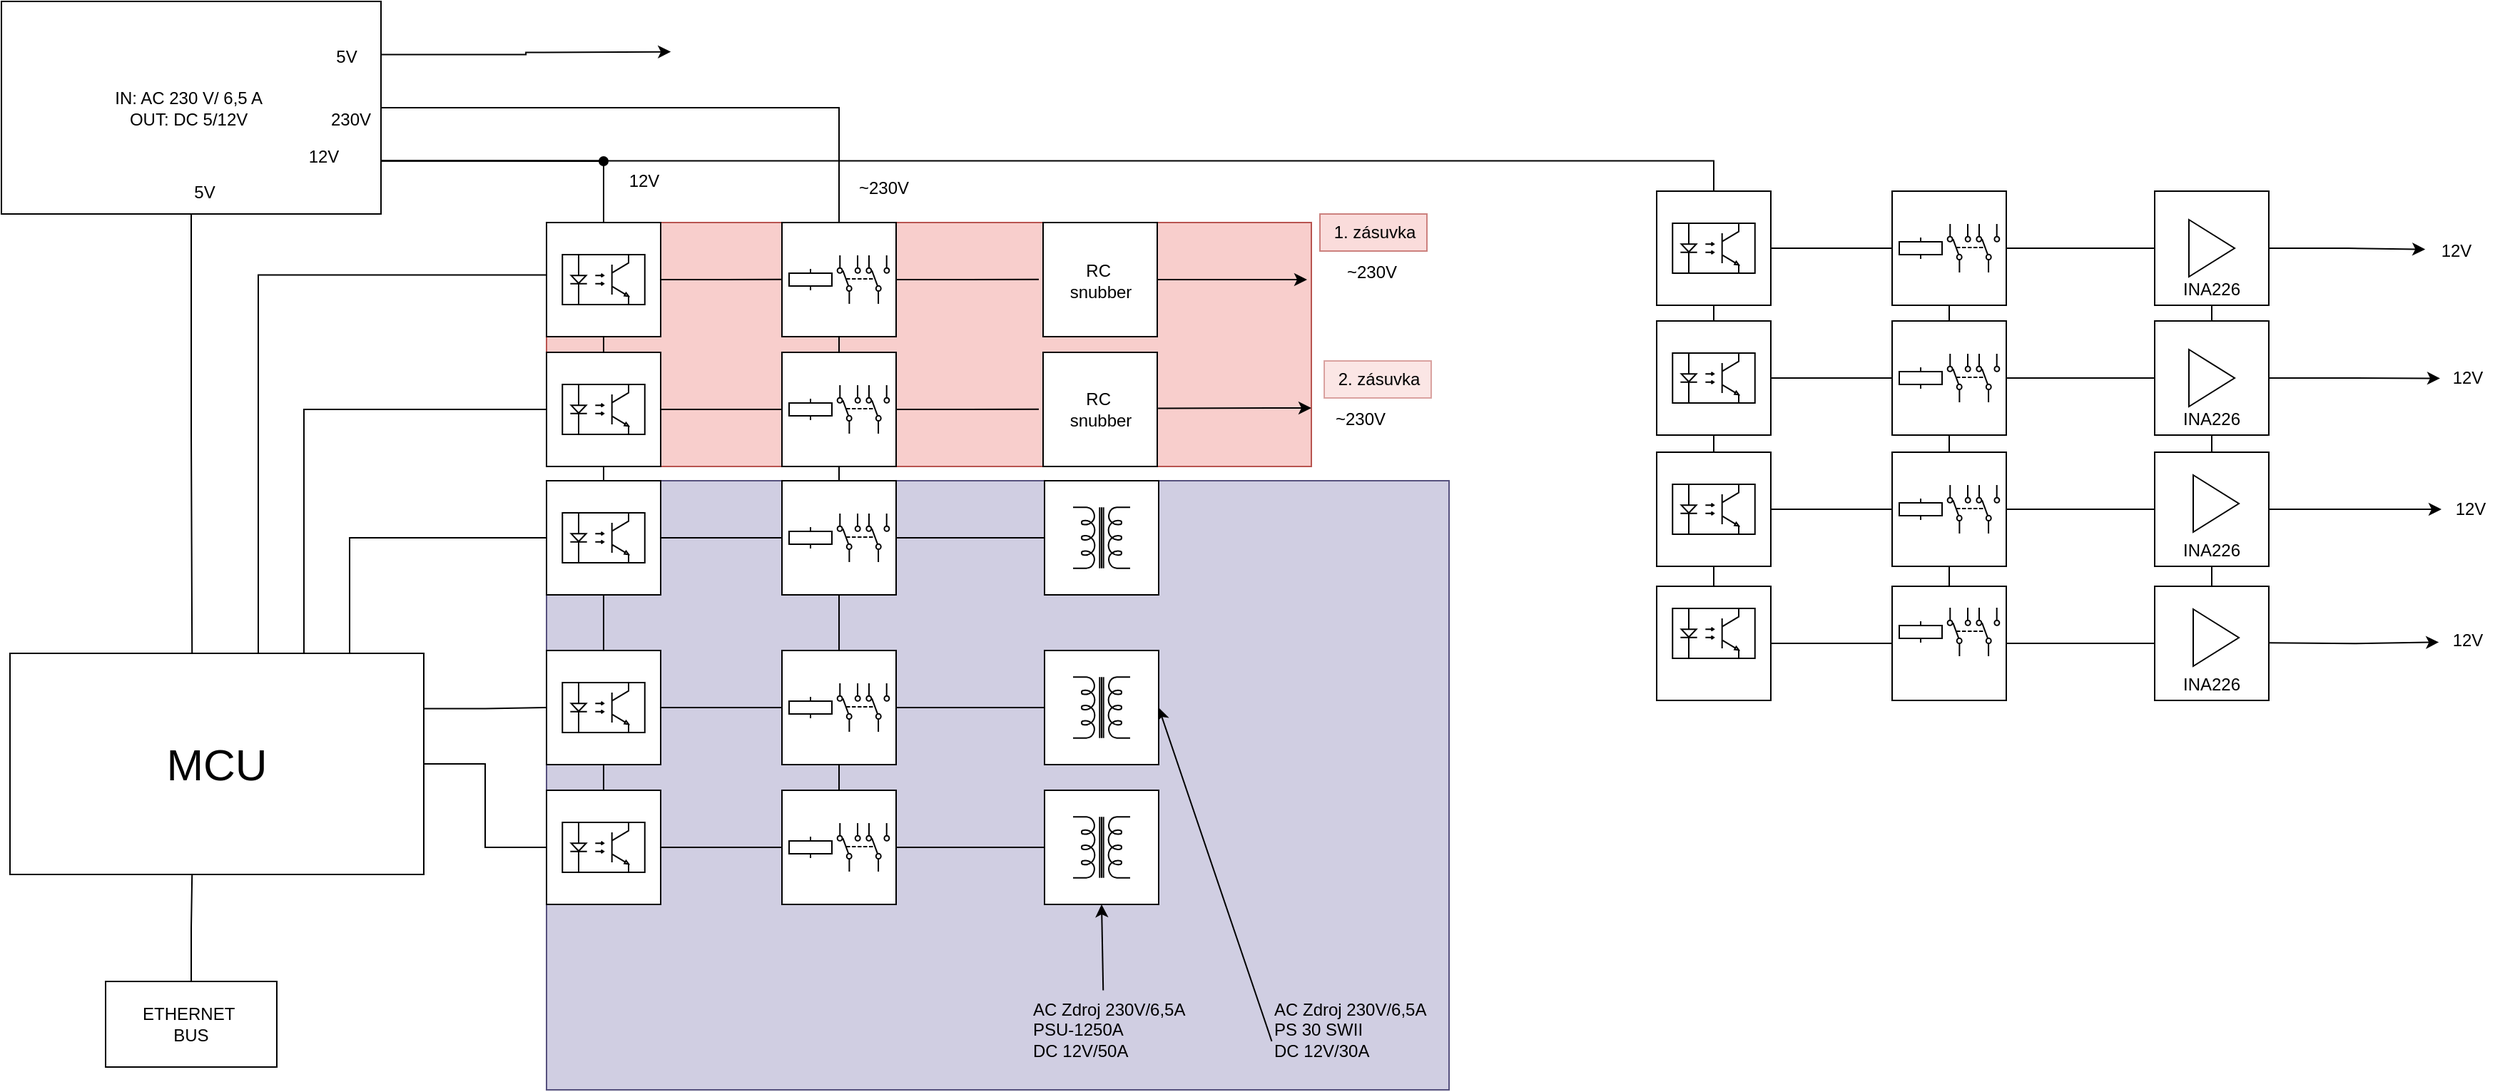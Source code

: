 <mxfile version="24.7.17">
  <diagram name="Page-1" id="7e0a89b8-554c-2b80-1dc8-d5c74ca68de4">
    <mxGraphModel dx="1173" dy="624" grid="0" gridSize="5" guides="1" tooltips="1" connect="1" arrows="0" fold="1" page="1" pageScale="1" pageWidth="1169" pageHeight="827" background="none" math="0" shadow="0">
      <root>
        <mxCell id="0" />
        <mxCell id="1" parent="0" />
        <mxCell id="zCNBRzlEJY0I-tMyIhnu-88" value="~230V" style="text;html=1;align=center;verticalAlign=middle;resizable=0;points=[];autosize=1;strokeColor=none;fillColor=none;" parent="1" vertex="1">
          <mxGeometry x="641" y="139" width="55" height="30" as="geometry" />
        </mxCell>
        <mxCell id="zCNBRzlEJY0I-tMyIhnu-90" value="~230V" style="text;html=1;align=center;verticalAlign=middle;resizable=0;points=[];autosize=1;strokeColor=none;fillColor=none;" parent="1" vertex="1">
          <mxGeometry x="983" y="198" width="55" height="30" as="geometry" />
        </mxCell>
        <mxCell id="zCNBRzlEJY0I-tMyIhnu-91" value="~230V" style="text;html=1;align=center;verticalAlign=middle;resizable=0;points=[];autosize=1;strokeColor=none;fillColor=none;" parent="1" vertex="1">
          <mxGeometry x="975.5" y="301" width="55" height="30" as="geometry" />
        </mxCell>
        <mxCell id="b3g8-nZqgv8whA5xBUex-9" value="ETHERNET&amp;nbsp;&lt;br&gt;BUS" style="rounded=0;whiteSpace=wrap;html=1;" parent="1" vertex="1">
          <mxGeometry x="124" y="710" width="120" height="60" as="geometry" />
        </mxCell>
        <mxCell id="EAk1uLRLOfNb_ForU7wT-3" value="1. zásuvka" style="text;html=1;align=center;verticalAlign=middle;resizable=0;points=[];autosize=1;strokeColor=#b85450;fillColor=#f8cecc;opacity=70;" parent="1" vertex="1">
          <mxGeometry x="975" y="172" width="75" height="26" as="geometry" />
        </mxCell>
        <mxCell id="EAk1uLRLOfNb_ForU7wT-15" value="2. zásuvka" style="text;html=1;align=center;verticalAlign=middle;resizable=0;points=[];autosize=1;strokeColor=#b85450;fillColor=#f8cecc;opacity=50;" parent="1" vertex="1">
          <mxGeometry x="978" y="275" width="75" height="26" as="geometry" />
        </mxCell>
        <mxCell id="PkqFtLTbCZEIP-2vwFzs-173" value="" style="group" parent="1" vertex="1" connectable="0">
          <mxGeometry x="1376" y="433" width="80" height="80" as="geometry" />
        </mxCell>
        <mxCell id="PkqFtLTbCZEIP-2vwFzs-174" value="" style="whiteSpace=wrap;html=1;aspect=fixed;" parent="PkqFtLTbCZEIP-2vwFzs-173" vertex="1">
          <mxGeometry width="80" height="80" as="geometry" />
        </mxCell>
        <mxCell id="PkqFtLTbCZEIP-2vwFzs-175" value="" style="pointerEvents=1;verticalLabelPosition=bottom;shadow=0;dashed=0;align=center;html=1;verticalAlign=top;shape=mxgraph.electrical.electro-mechanical.dpdt3;elSwitchState=1;rotation=-90;" parent="PkqFtLTbCZEIP-2vwFzs-173" vertex="1">
          <mxGeometry x="40" y="13.83" width="34" height="36.34" as="geometry" />
        </mxCell>
        <mxCell id="PkqFtLTbCZEIP-2vwFzs-176" value="" style="pointerEvents=1;verticalLabelPosition=bottom;shadow=0;dashed=0;align=center;html=1;verticalAlign=top;shape=mxgraph.electrical.electro-mechanical.relay_coil;" parent="PkqFtLTbCZEIP-2vwFzs-173" vertex="1">
          <mxGeometry x="5" y="24.5" width="30" height="15" as="geometry" />
        </mxCell>
        <mxCell id="PkqFtLTbCZEIP-2vwFzs-356" style="edgeStyle=orthogonalEdgeStyle;rounded=0;orthogonalLoop=1;jettySize=auto;html=1;exitX=0.67;exitY=0;exitDx=0;exitDy=0;exitPerimeter=0;entryX=0;entryY=0.5;entryDx=0;entryDy=0;endArrow=none;endFill=0;" parent="1" source="PkqFtLTbCZEIP-2vwFzs-351" target="zCNBRzlEJY0I-tMyIhnu-33" edge="1">
          <mxGeometry relative="1" as="geometry">
            <Array as="points">
              <mxPoint x="263" y="480" />
              <mxPoint x="263" y="309" />
            </Array>
          </mxGeometry>
        </mxCell>
        <mxCell id="PkqFtLTbCZEIP-2vwFzs-359" style="edgeStyle=orthogonalEdgeStyle;rounded=0;orthogonalLoop=1;jettySize=auto;html=1;exitX=0.56;exitY=0;exitDx=0;exitDy=0;exitPerimeter=0;endArrow=none;endFill=0;entryX=-0.003;entryY=0.46;entryDx=0;entryDy=0;entryPerimeter=0;" parent="1" source="PkqFtLTbCZEIP-2vwFzs-351" target="zCNBRzlEJY0I-tMyIhnu-29" edge="1">
          <mxGeometry relative="1" as="geometry">
            <mxPoint x="472" y="225" as="targetPoint" />
            <Array as="points">
              <mxPoint x="231" y="215" />
            </Array>
          </mxGeometry>
        </mxCell>
        <mxCell id="PkqFtLTbCZEIP-2vwFzs-360" style="edgeStyle=orthogonalEdgeStyle;rounded=0;orthogonalLoop=1;jettySize=auto;html=1;exitX=0.78;exitY=0;exitDx=0;exitDy=0;exitPerimeter=0;entryX=0;entryY=0.5;entryDx=0;entryDy=0;endArrow=none;endFill=0;" parent="1" source="PkqFtLTbCZEIP-2vwFzs-351" target="PkqFtLTbCZEIP-2vwFzs-454" edge="1">
          <mxGeometry relative="1" as="geometry">
            <Array as="points">
              <mxPoint x="295" y="480" />
              <mxPoint x="295" y="399" />
            </Array>
          </mxGeometry>
        </mxCell>
        <mxCell id="mD_urczAhtKW738J0m4f-32" style="edgeStyle=orthogonalEdgeStyle;rounded=0;orthogonalLoop=1;jettySize=auto;html=1;exitX=1;exitY=0.25;exitDx=0;exitDy=0;exitPerimeter=0;entryX=0;entryY=0.5;entryDx=0;entryDy=0;endArrow=none;endFill=0;" edge="1" parent="1" source="PkqFtLTbCZEIP-2vwFzs-351" target="mD_urczAhtKW738J0m4f-22">
          <mxGeometry relative="1" as="geometry" />
        </mxCell>
        <mxCell id="mD_urczAhtKW738J0m4f-51" style="edgeStyle=orthogonalEdgeStyle;rounded=0;orthogonalLoop=1;jettySize=auto;html=1;exitX=1;exitY=0.5;exitDx=0;exitDy=0;exitPerimeter=0;entryX=0;entryY=0.5;entryDx=0;entryDy=0;endArrow=none;endFill=0;" edge="1" parent="1" source="PkqFtLTbCZEIP-2vwFzs-351" target="mD_urczAhtKW738J0m4f-39">
          <mxGeometry relative="1" as="geometry" />
        </mxCell>
        <mxCell id="PkqFtLTbCZEIP-2vwFzs-351" value="&lt;font style=&quot;font-size: 31px;&quot;&gt;MCU&lt;/font&gt;" style="rounded=0;whiteSpace=wrap;html=1;points=[[0,0,0,0,0],[0,0.25,0,0,0],[0,0.5,0,0,0],[0,0.75,0,0,0],[0,1,0,0,0],[0.11,0,0,0,0],[0.11,1,0,0,0],[0.22,0,0,0,0],[0.22,1,0,0,0],[0.33,0,0,0,0],[0.33,1,0,0,0],[0.44,0,0,0,0],[0.44,1,0,0,0],[0.56,0,0,0,0],[0.56,1,0,0,0],[0.67,0,0,0,0],[0.67,1,0,0,0],[0.78,0,0,0,0],[0.78,1,0,0,0],[0.89,0,0,0,0],[0.89,1,0,0,0],[1,0,0,0,0],[1,0.25,0,0,0],[1,0.5,0,0,0],[1,0.75,0,0,0],[1,1,0,0,0]];" parent="1" vertex="1">
          <mxGeometry x="57" y="480" width="290" height="155" as="geometry" />
        </mxCell>
        <mxCell id="PkqFtLTbCZEIP-2vwFzs-352" style="edgeStyle=orthogonalEdgeStyle;rounded=0;orthogonalLoop=1;jettySize=auto;html=1;exitX=0.5;exitY=0;exitDx=0;exitDy=0;entryX=0.44;entryY=1;entryDx=0;entryDy=0;entryPerimeter=0;endArrow=none;endFill=0;" parent="1" source="b3g8-nZqgv8whA5xBUex-9" target="PkqFtLTbCZEIP-2vwFzs-351" edge="1">
          <mxGeometry relative="1" as="geometry" />
        </mxCell>
        <mxCell id="PkqFtLTbCZEIP-2vwFzs-162" value="&lt;br&gt;&lt;br&gt;&lt;br&gt;&lt;br&gt;INA226" style="whiteSpace=wrap;html=1;aspect=fixed;" parent="1" vertex="1">
          <mxGeometry x="1560" y="433" width="80" height="80" as="geometry" />
        </mxCell>
        <mxCell id="PkqFtLTbCZEIP-2vwFzs-462" value="" style="group" parent="1" vertex="1" connectable="0">
          <mxGeometry x="1211" y="156" width="100" height="80" as="geometry" />
        </mxCell>
        <mxCell id="PkqFtLTbCZEIP-2vwFzs-463" value="" style="whiteSpace=wrap;html=1;aspect=fixed;" parent="PkqFtLTbCZEIP-2vwFzs-462" vertex="1">
          <mxGeometry width="80" height="80" as="geometry" />
        </mxCell>
        <mxCell id="PkqFtLTbCZEIP-2vwFzs-464" value="" style="verticalLabelPosition=bottom;shadow=0;dashed=0;align=center;html=1;verticalAlign=top;shape=mxgraph.electrical.opto_electronics.opto-coupler;" parent="PkqFtLTbCZEIP-2vwFzs-462" vertex="1">
          <mxGeometry x="11.13" y="22.5" width="57.75" height="35" as="geometry" />
        </mxCell>
        <mxCell id="PkqFtLTbCZEIP-2vwFzs-466" value="" style="group" parent="1" vertex="1" connectable="0">
          <mxGeometry x="1376" y="247" width="80" height="80" as="geometry" />
        </mxCell>
        <mxCell id="PkqFtLTbCZEIP-2vwFzs-467" value="" style="whiteSpace=wrap;html=1;aspect=fixed;" parent="PkqFtLTbCZEIP-2vwFzs-466" vertex="1">
          <mxGeometry width="80" height="80" as="geometry" />
        </mxCell>
        <mxCell id="PkqFtLTbCZEIP-2vwFzs-468" value="" style="pointerEvents=1;verticalLabelPosition=bottom;shadow=0;dashed=0;align=center;html=1;verticalAlign=top;shape=mxgraph.electrical.electro-mechanical.dpdt3;elSwitchState=1;rotation=-90;" parent="PkqFtLTbCZEIP-2vwFzs-466" vertex="1">
          <mxGeometry x="40" y="21.83" width="34" height="36.34" as="geometry" />
        </mxCell>
        <mxCell id="PkqFtLTbCZEIP-2vwFzs-469" value="" style="pointerEvents=1;verticalLabelPosition=bottom;shadow=0;dashed=0;align=center;html=1;verticalAlign=top;shape=mxgraph.electrical.electro-mechanical.relay_coil;" parent="PkqFtLTbCZEIP-2vwFzs-466" vertex="1">
          <mxGeometry x="5" y="32.5" width="30" height="15" as="geometry" />
        </mxCell>
        <mxCell id="PkqFtLTbCZEIP-2vwFzs-470" value="" style="group" parent="1" vertex="1" connectable="0">
          <mxGeometry x="1211" y="247" width="100" height="80" as="geometry" />
        </mxCell>
        <mxCell id="PkqFtLTbCZEIP-2vwFzs-471" value="" style="whiteSpace=wrap;html=1;aspect=fixed;" parent="PkqFtLTbCZEIP-2vwFzs-470" vertex="1">
          <mxGeometry width="80" height="80" as="geometry" />
        </mxCell>
        <mxCell id="PkqFtLTbCZEIP-2vwFzs-472" value="" style="verticalLabelPosition=bottom;shadow=0;dashed=0;align=center;html=1;verticalAlign=top;shape=mxgraph.electrical.opto_electronics.opto-coupler;" parent="PkqFtLTbCZEIP-2vwFzs-470" vertex="1">
          <mxGeometry x="11.13" y="22.5" width="57.75" height="35" as="geometry" />
        </mxCell>
        <mxCell id="PkqFtLTbCZEIP-2vwFzs-473" style="edgeStyle=orthogonalEdgeStyle;rounded=0;orthogonalLoop=1;jettySize=auto;html=1;exitX=1;exitY=0.5;exitDx=0;exitDy=0;endArrow=none;endFill=0;entryX=0;entryY=0.5;entryDx=0;entryDy=0;" parent="1" source="PkqFtLTbCZEIP-2vwFzs-467" target="PkqFtLTbCZEIP-2vwFzs-499" edge="1">
          <mxGeometry relative="1" as="geometry">
            <mxPoint x="1522" y="330.857" as="targetPoint" />
          </mxGeometry>
        </mxCell>
        <mxCell id="PkqFtLTbCZEIP-2vwFzs-475" style="edgeStyle=orthogonalEdgeStyle;rounded=0;orthogonalLoop=1;jettySize=auto;html=1;exitX=0.5;exitY=1;exitDx=0;exitDy=0;entryX=0.5;entryY=0;entryDx=0;entryDy=0;endArrow=none;endFill=0;" parent="1" source="PkqFtLTbCZEIP-2vwFzs-510" target="PkqFtLTbCZEIP-2vwFzs-467" edge="1">
          <mxGeometry relative="1" as="geometry" />
        </mxCell>
        <mxCell id="PkqFtLTbCZEIP-2vwFzs-476" value="" style="group" parent="1" vertex="1" connectable="0">
          <mxGeometry x="1376" y="339" width="80" height="80" as="geometry" />
        </mxCell>
        <mxCell id="PkqFtLTbCZEIP-2vwFzs-478" value="" style="whiteSpace=wrap;html=1;aspect=fixed;" parent="PkqFtLTbCZEIP-2vwFzs-476" vertex="1">
          <mxGeometry width="80" height="80" as="geometry" />
        </mxCell>
        <mxCell id="PkqFtLTbCZEIP-2vwFzs-479" value="" style="pointerEvents=1;verticalLabelPosition=bottom;shadow=0;dashed=0;align=center;html=1;verticalAlign=top;shape=mxgraph.electrical.electro-mechanical.dpdt3;elSwitchState=1;rotation=-90;" parent="PkqFtLTbCZEIP-2vwFzs-476" vertex="1">
          <mxGeometry x="40" y="21.83" width="34" height="36.34" as="geometry" />
        </mxCell>
        <mxCell id="PkqFtLTbCZEIP-2vwFzs-480" value="" style="pointerEvents=1;verticalLabelPosition=bottom;shadow=0;dashed=0;align=center;html=1;verticalAlign=top;shape=mxgraph.electrical.electro-mechanical.relay_coil;" parent="PkqFtLTbCZEIP-2vwFzs-476" vertex="1">
          <mxGeometry x="5" y="32.5" width="30" height="15" as="geometry" />
        </mxCell>
        <mxCell id="PkqFtLTbCZEIP-2vwFzs-481" value="" style="group" parent="1" vertex="1" connectable="0">
          <mxGeometry x="1211" y="339" width="100" height="80" as="geometry" />
        </mxCell>
        <mxCell id="PkqFtLTbCZEIP-2vwFzs-482" value="" style="whiteSpace=wrap;html=1;aspect=fixed;" parent="PkqFtLTbCZEIP-2vwFzs-481" vertex="1">
          <mxGeometry width="80" height="80" as="geometry" />
        </mxCell>
        <mxCell id="PkqFtLTbCZEIP-2vwFzs-483" value="" style="verticalLabelPosition=bottom;shadow=0;dashed=0;align=center;html=1;verticalAlign=top;shape=mxgraph.electrical.opto_electronics.opto-coupler;" parent="PkqFtLTbCZEIP-2vwFzs-481" vertex="1">
          <mxGeometry x="11.13" y="22.5" width="57.75" height="35" as="geometry" />
        </mxCell>
        <mxCell id="PkqFtLTbCZEIP-2vwFzs-484" style="edgeStyle=orthogonalEdgeStyle;rounded=0;orthogonalLoop=1;jettySize=auto;html=1;exitX=1;exitY=0.5;exitDx=0;exitDy=0;endArrow=none;endFill=0;entryX=0;entryY=0.5;entryDx=0;entryDy=0;" parent="1" source="PkqFtLTbCZEIP-2vwFzs-174" target="PkqFtLTbCZEIP-2vwFzs-162" edge="1">
          <mxGeometry relative="1" as="geometry">
            <mxPoint x="1525" y="530" as="targetPoint" />
            <mxPoint x="1423" y="530" as="sourcePoint" />
          </mxGeometry>
        </mxCell>
        <mxCell id="PkqFtLTbCZEIP-2vwFzs-485" style="edgeStyle=orthogonalEdgeStyle;rounded=0;orthogonalLoop=1;jettySize=auto;html=1;exitX=0.5;exitY=1;exitDx=0;exitDy=0;endArrow=none;endFill=0;entryX=0.5;entryY=0;entryDx=0;entryDy=0;" parent="1" source="PkqFtLTbCZEIP-2vwFzs-478" target="PkqFtLTbCZEIP-2vwFzs-174" edge="1">
          <mxGeometry relative="1" as="geometry">
            <mxPoint x="1383" y="484" as="targetPoint" />
          </mxGeometry>
        </mxCell>
        <mxCell id="PkqFtLTbCZEIP-2vwFzs-486" style="edgeStyle=orthogonalEdgeStyle;rounded=0;orthogonalLoop=1;jettySize=auto;html=1;exitX=0.5;exitY=1;exitDx=0;exitDy=0;entryX=0.5;entryY=0;entryDx=0;entryDy=0;endArrow=none;endFill=0;" parent="1" source="PkqFtLTbCZEIP-2vwFzs-467" target="PkqFtLTbCZEIP-2vwFzs-478" edge="1">
          <mxGeometry relative="1" as="geometry" />
        </mxCell>
        <mxCell id="PkqFtLTbCZEIP-2vwFzs-487" style="edgeStyle=orthogonalEdgeStyle;rounded=0;orthogonalLoop=1;jettySize=auto;html=1;exitX=0.5;exitY=1;exitDx=0;exitDy=0;entryX=0.5;entryY=0;entryDx=0;entryDy=0;endArrow=none;endFill=0;" parent="1" source="PkqFtLTbCZEIP-2vwFzs-463" target="PkqFtLTbCZEIP-2vwFzs-471" edge="1">
          <mxGeometry relative="1" as="geometry">
            <mxPoint x="1253" y="296.412" as="targetPoint" />
          </mxGeometry>
        </mxCell>
        <mxCell id="PkqFtLTbCZEIP-2vwFzs-488" style="edgeStyle=orthogonalEdgeStyle;rounded=0;orthogonalLoop=1;jettySize=auto;html=1;exitX=0.5;exitY=1;exitDx=0;exitDy=0;entryX=0.5;entryY=0;entryDx=0;entryDy=0;endArrow=none;endFill=0;" parent="1" source="PkqFtLTbCZEIP-2vwFzs-471" target="PkqFtLTbCZEIP-2vwFzs-482" edge="1">
          <mxGeometry relative="1" as="geometry" />
        </mxCell>
        <mxCell id="PkqFtLTbCZEIP-2vwFzs-490" style="edgeStyle=orthogonalEdgeStyle;rounded=0;orthogonalLoop=1;jettySize=auto;html=1;exitX=1;exitY=0.5;exitDx=0;exitDy=0;entryX=0;entryY=0.5;entryDx=0;entryDy=0;endArrow=none;endFill=0;" parent="1" source="PkqFtLTbCZEIP-2vwFzs-463" target="PkqFtLTbCZEIP-2vwFzs-510" edge="1">
          <mxGeometry relative="1" as="geometry">
            <mxPoint x="1339.412" y="243.882" as="targetPoint" />
          </mxGeometry>
        </mxCell>
        <mxCell id="PkqFtLTbCZEIP-2vwFzs-491" value="12V" style="text;html=1;align=center;verticalAlign=middle;resizable=0;points=[];autosize=1;strokeColor=none;fillColor=none;" parent="1" vertex="1">
          <mxGeometry x="1751" y="183" width="40" height="30" as="geometry" />
        </mxCell>
        <mxCell id="PkqFtLTbCZEIP-2vwFzs-492" value="12V" style="text;html=1;align=center;verticalAlign=middle;resizable=0;points=[];autosize=1;strokeColor=none;fillColor=none;" parent="1" vertex="1">
          <mxGeometry x="1759" y="272" width="40" height="30" as="geometry" />
        </mxCell>
        <mxCell id="PkqFtLTbCZEIP-2vwFzs-493" style="edgeStyle=orthogonalEdgeStyle;rounded=0;orthogonalLoop=1;jettySize=auto;html=1;entryX=0.5;entryY=0;entryDx=0;entryDy=0;endArrow=none;endFill=0;" parent="1" source="PkqFtLTbCZEIP-2vwFzs-495" target="PkqFtLTbCZEIP-2vwFzs-499" edge="1">
          <mxGeometry relative="1" as="geometry" />
        </mxCell>
        <mxCell id="PkqFtLTbCZEIP-2vwFzs-494" value="" style="edgeStyle=orthogonalEdgeStyle;rounded=0;orthogonalLoop=1;jettySize=auto;html=1;exitX=1;exitY=0.5;exitDx=0;exitDy=0;entryX=-0.035;entryY=0.46;entryDx=0;entryDy=0;entryPerimeter=0;" parent="1" source="PkqFtLTbCZEIP-2vwFzs-495" target="PkqFtLTbCZEIP-2vwFzs-491" edge="1">
          <mxGeometry relative="1" as="geometry">
            <Array as="points" />
          </mxGeometry>
        </mxCell>
        <mxCell id="PkqFtLTbCZEIP-2vwFzs-495" value="&lt;br&gt;&lt;br&gt;&lt;br&gt;&lt;br&gt;INA226" style="whiteSpace=wrap;html=1;aspect=fixed;" parent="1" vertex="1">
          <mxGeometry x="1560" y="156" width="80" height="80" as="geometry" />
        </mxCell>
        <mxCell id="PkqFtLTbCZEIP-2vwFzs-496" value="" style="triangle;whiteSpace=wrap;html=1;" parent="1" vertex="1">
          <mxGeometry x="1584" y="176" width="32" height="40" as="geometry" />
        </mxCell>
        <mxCell id="PkqFtLTbCZEIP-2vwFzs-497" value="" style="edgeStyle=orthogonalEdgeStyle;rounded=0;orthogonalLoop=1;jettySize=auto;html=1;entryX=0.025;entryY=0.507;entryDx=0;entryDy=0;entryPerimeter=0;" parent="1" source="PkqFtLTbCZEIP-2vwFzs-499" target="PkqFtLTbCZEIP-2vwFzs-492" edge="1">
          <mxGeometry relative="1" as="geometry">
            <mxPoint x="1751.0" y="296" as="targetPoint" />
            <Array as="points" />
          </mxGeometry>
        </mxCell>
        <mxCell id="PkqFtLTbCZEIP-2vwFzs-498" style="edgeStyle=orthogonalEdgeStyle;rounded=0;orthogonalLoop=1;jettySize=auto;html=1;exitX=0.5;exitY=1;exitDx=0;exitDy=0;entryX=0.5;entryY=0;entryDx=0;entryDy=0;endArrow=none;endFill=0;" parent="1" source="PkqFtLTbCZEIP-2vwFzs-499" target="PkqFtLTbCZEIP-2vwFzs-505" edge="1">
          <mxGeometry relative="1" as="geometry" />
        </mxCell>
        <mxCell id="PkqFtLTbCZEIP-2vwFzs-499" value="&lt;br&gt;&lt;br&gt;&lt;br&gt;&lt;br&gt;INA226" style="whiteSpace=wrap;html=1;aspect=fixed;" parent="1" vertex="1">
          <mxGeometry x="1560" y="247" width="80" height="80" as="geometry" />
        </mxCell>
        <mxCell id="PkqFtLTbCZEIP-2vwFzs-500" value="" style="triangle;whiteSpace=wrap;html=1;" parent="1" vertex="1">
          <mxGeometry x="1584" y="267" width="32" height="40" as="geometry" />
        </mxCell>
        <mxCell id="PkqFtLTbCZEIP-2vwFzs-501" value="12V" style="text;html=1;align=center;verticalAlign=middle;resizable=0;points=[];autosize=1;strokeColor=none;fillColor=none;" parent="1" vertex="1">
          <mxGeometry x="1761" y="364" width="40" height="30" as="geometry" />
        </mxCell>
        <mxCell id="PkqFtLTbCZEIP-2vwFzs-502" value="12V" style="text;html=1;align=center;verticalAlign=middle;resizable=0;points=[];autosize=1;strokeColor=none;fillColor=none;" parent="1" vertex="1">
          <mxGeometry x="1759" y="456" width="40" height="30" as="geometry" />
        </mxCell>
        <mxCell id="PkqFtLTbCZEIP-2vwFzs-503" value="" style="edgeStyle=orthogonalEdgeStyle;rounded=0;orthogonalLoop=1;jettySize=auto;html=1;" parent="1" source="PkqFtLTbCZEIP-2vwFzs-505" target="PkqFtLTbCZEIP-2vwFzs-501" edge="1">
          <mxGeometry relative="1" as="geometry">
            <Array as="points">
              <mxPoint x="1713" y="379" />
              <mxPoint x="1713" y="379" />
            </Array>
          </mxGeometry>
        </mxCell>
        <mxCell id="PkqFtLTbCZEIP-2vwFzs-504" style="edgeStyle=orthogonalEdgeStyle;rounded=0;orthogonalLoop=1;jettySize=auto;html=1;exitX=0.5;exitY=1;exitDx=0;exitDy=0;entryX=0.5;entryY=0;entryDx=0;entryDy=0;endArrow=none;endFill=0;" parent="1" source="PkqFtLTbCZEIP-2vwFzs-505" edge="1">
          <mxGeometry relative="1" as="geometry" />
        </mxCell>
        <mxCell id="PkqFtLTbCZEIP-2vwFzs-518" style="edgeStyle=orthogonalEdgeStyle;rounded=0;orthogonalLoop=1;jettySize=auto;html=1;exitX=0.5;exitY=1;exitDx=0;exitDy=0;entryX=0.5;entryY=0;entryDx=0;entryDy=0;endArrow=none;endFill=0;" parent="1" source="PkqFtLTbCZEIP-2vwFzs-505" target="PkqFtLTbCZEIP-2vwFzs-162" edge="1">
          <mxGeometry relative="1" as="geometry" />
        </mxCell>
        <mxCell id="PkqFtLTbCZEIP-2vwFzs-505" value="&lt;br&gt;&lt;br&gt;&lt;br&gt;&lt;br&gt;INA226" style="whiteSpace=wrap;html=1;aspect=fixed;" parent="1" vertex="1">
          <mxGeometry x="1560" y="339" width="80" height="80" as="geometry" />
        </mxCell>
        <mxCell id="PkqFtLTbCZEIP-2vwFzs-506" value="" style="triangle;whiteSpace=wrap;html=1;" parent="1" vertex="1">
          <mxGeometry x="1587" y="355" width="32" height="40" as="geometry" />
        </mxCell>
        <mxCell id="PkqFtLTbCZEIP-2vwFzs-507" value="" style="edgeStyle=orthogonalEdgeStyle;rounded=0;orthogonalLoop=1;jettySize=auto;html=1;entryX=0.003;entryY=0.54;entryDx=0;entryDy=0;entryPerimeter=0;" parent="1" target="PkqFtLTbCZEIP-2vwFzs-502" edge="1">
          <mxGeometry relative="1" as="geometry">
            <mxPoint x="1744.0" y="472.63" as="targetPoint" />
            <mxPoint x="1640" y="472.63" as="sourcePoint" />
          </mxGeometry>
        </mxCell>
        <mxCell id="PkqFtLTbCZEIP-2vwFzs-508" value="" style="triangle;whiteSpace=wrap;html=1;" parent="1" vertex="1">
          <mxGeometry x="1587" y="449" width="32" height="40" as="geometry" />
        </mxCell>
        <mxCell id="PkqFtLTbCZEIP-2vwFzs-509" value="" style="group" parent="1" vertex="1" connectable="0">
          <mxGeometry x="1376" y="156" width="80" height="80" as="geometry" />
        </mxCell>
        <mxCell id="PkqFtLTbCZEIP-2vwFzs-510" value="" style="whiteSpace=wrap;html=1;aspect=fixed;" parent="PkqFtLTbCZEIP-2vwFzs-509" vertex="1">
          <mxGeometry width="80" height="80" as="geometry" />
        </mxCell>
        <mxCell id="PkqFtLTbCZEIP-2vwFzs-511" value="" style="pointerEvents=1;verticalLabelPosition=bottom;shadow=0;dashed=0;align=center;html=1;verticalAlign=top;shape=mxgraph.electrical.electro-mechanical.dpdt3;elSwitchState=1;rotation=-90;" parent="PkqFtLTbCZEIP-2vwFzs-509" vertex="1">
          <mxGeometry x="40" y="21.83" width="34" height="36.34" as="geometry" />
        </mxCell>
        <mxCell id="PkqFtLTbCZEIP-2vwFzs-512" value="" style="pointerEvents=1;verticalLabelPosition=bottom;shadow=0;dashed=0;align=center;html=1;verticalAlign=top;shape=mxgraph.electrical.electro-mechanical.relay_coil;" parent="PkqFtLTbCZEIP-2vwFzs-509" vertex="1">
          <mxGeometry x="5" y="32.5" width="30" height="15" as="geometry" />
        </mxCell>
        <mxCell id="PkqFtLTbCZEIP-2vwFzs-513" style="edgeStyle=orthogonalEdgeStyle;rounded=0;orthogonalLoop=1;jettySize=auto;html=1;exitX=1;exitY=0.5;exitDx=0;exitDy=0;entryX=0;entryY=0.5;entryDx=0;entryDy=0;endArrow=none;endFill=0;" parent="1" source="PkqFtLTbCZEIP-2vwFzs-510" target="PkqFtLTbCZEIP-2vwFzs-495" edge="1">
          <mxGeometry relative="1" as="geometry" />
        </mxCell>
        <mxCell id="PkqFtLTbCZEIP-2vwFzs-514" style="edgeStyle=orthogonalEdgeStyle;rounded=0;orthogonalLoop=1;jettySize=auto;html=1;exitX=1;exitY=0.5;exitDx=0;exitDy=0;entryX=0;entryY=0.5;entryDx=0;entryDy=0;endArrow=none;endFill=0;" parent="1" source="PkqFtLTbCZEIP-2vwFzs-471" target="PkqFtLTbCZEIP-2vwFzs-467" edge="1">
          <mxGeometry relative="1" as="geometry" />
        </mxCell>
        <mxCell id="PkqFtLTbCZEIP-2vwFzs-515" style="edgeStyle=orthogonalEdgeStyle;rounded=0;orthogonalLoop=1;jettySize=auto;html=1;exitX=1;exitY=0.5;exitDx=0;exitDy=0;entryX=0;entryY=0.5;entryDx=0;entryDy=0;endArrow=none;endFill=0;" parent="1" source="PkqFtLTbCZEIP-2vwFzs-482" target="PkqFtLTbCZEIP-2vwFzs-478" edge="1">
          <mxGeometry relative="1" as="geometry" />
        </mxCell>
        <mxCell id="PkqFtLTbCZEIP-2vwFzs-516" style="edgeStyle=orthogonalEdgeStyle;rounded=0;orthogonalLoop=1;jettySize=auto;html=1;exitX=1;exitY=0.5;exitDx=0;exitDy=0;entryX=0;entryY=0.5;entryDx=0;entryDy=0;endArrow=none;endFill=0;" parent="1" edge="1">
          <mxGeometry relative="1" as="geometry" />
        </mxCell>
        <mxCell id="PkqFtLTbCZEIP-2vwFzs-517" style="edgeStyle=orthogonalEdgeStyle;rounded=0;orthogonalLoop=1;jettySize=auto;html=1;exitX=0.5;exitY=1;exitDx=0;exitDy=0;entryX=0.5;entryY=0;entryDx=0;entryDy=0;endArrow=none;endFill=0;" parent="1" source="PkqFtLTbCZEIP-2vwFzs-482" target="PkqFtLTbCZEIP-2vwFzs-179" edge="1">
          <mxGeometry relative="1" as="geometry" />
        </mxCell>
        <mxCell id="PkqFtLTbCZEIP-2vwFzs-540" value="12&lt;span style=&quot;background-color: initial;&quot;&gt;V&lt;/span&gt;" style="text;html=1;align=center;verticalAlign=middle;resizable=0;points=[];autosize=1;strokeColor=none;fillColor=none;" parent="1" vertex="1">
          <mxGeometry x="481" y="136" width="39" height="26" as="geometry" />
        </mxCell>
        <mxCell id="PkqFtLTbCZEIP-2vwFzs-370" style="edgeStyle=orthogonalEdgeStyle;rounded=0;orthogonalLoop=1;jettySize=auto;html=1;exitX=1;exitY=0.5;exitDx=0;exitDy=0;entryX=0;entryY=0.5;entryDx=0;entryDy=0;endArrow=none;endFill=0;" parent="1" source="PkqFtLTbCZEIP-2vwFzs-179" target="PkqFtLTbCZEIP-2vwFzs-174" edge="1">
          <mxGeometry relative="1" as="geometry" />
        </mxCell>
        <mxCell id="PkqFtLTbCZEIP-2vwFzs-712" value="" style="group;fillColor=#f8cecc;strokeColor=#b85450;" parent="1" vertex="1" connectable="0">
          <mxGeometry x="433" y="178" width="536" height="171" as="geometry" />
        </mxCell>
        <mxCell id="PkqFtLTbCZEIP-2vwFzs-90" style="edgeStyle=orthogonalEdgeStyle;rounded=0;orthogonalLoop=1;jettySize=auto;html=1;entryX=0.5;entryY=1;entryDx=0;entryDy=0;endArrow=none;endFill=0;" parent="PkqFtLTbCZEIP-2vwFzs-712" source="zCNBRzlEJY0I-tMyIhnu-67" target="zCNBRzlEJY0I-tMyIhnu-2" edge="1">
          <mxGeometry relative="1" as="geometry" />
        </mxCell>
        <mxCell id="PkqFtLTbCZEIP-2vwFzs-708" value="" style="group" parent="PkqFtLTbCZEIP-2vwFzs-712" vertex="1" connectable="0">
          <mxGeometry width="533" height="87" as="geometry" />
        </mxCell>
        <mxCell id="zCNBRzlEJY0I-tMyIhnu-10" value="" style="group" parent="PkqFtLTbCZEIP-2vwFzs-708" vertex="1" connectable="0">
          <mxGeometry x="165" width="80" height="80" as="geometry" />
        </mxCell>
        <mxCell id="zCNBRzlEJY0I-tMyIhnu-58" style="edgeStyle=orthogonalEdgeStyle;rounded=0;orthogonalLoop=1;jettySize=auto;html=1;exitX=1;exitY=0.5;exitDx=0;exitDy=0;endArrow=none;endFill=0;" parent="zCNBRzlEJY0I-tMyIhnu-10" source="zCNBRzlEJY0I-tMyIhnu-2" edge="1">
          <mxGeometry relative="1" as="geometry">
            <mxPoint x="180" y="39.857" as="targetPoint" />
          </mxGeometry>
        </mxCell>
        <mxCell id="zCNBRzlEJY0I-tMyIhnu-2" value="" style="whiteSpace=wrap;html=1;aspect=fixed;" parent="zCNBRzlEJY0I-tMyIhnu-10" vertex="1">
          <mxGeometry width="80" height="80" as="geometry" />
        </mxCell>
        <mxCell id="zCNBRzlEJY0I-tMyIhnu-7" value="" style="pointerEvents=1;verticalLabelPosition=bottom;shadow=0;dashed=0;align=center;html=1;verticalAlign=top;shape=mxgraph.electrical.electro-mechanical.dpdt3;elSwitchState=1;rotation=-90;" parent="zCNBRzlEJY0I-tMyIhnu-10" vertex="1">
          <mxGeometry x="40" y="21.83" width="34" height="36.34" as="geometry" />
        </mxCell>
        <mxCell id="zCNBRzlEJY0I-tMyIhnu-64" value="" style="pointerEvents=1;verticalLabelPosition=bottom;shadow=0;dashed=0;align=center;html=1;verticalAlign=top;shape=mxgraph.electrical.electro-mechanical.relay_coil;" parent="zCNBRzlEJY0I-tMyIhnu-10" vertex="1">
          <mxGeometry x="5" y="32.5" width="30" height="15" as="geometry" />
        </mxCell>
        <mxCell id="zCNBRzlEJY0I-tMyIhnu-31" value="" style="group" parent="PkqFtLTbCZEIP-2vwFzs-708" vertex="1" connectable="0">
          <mxGeometry width="115.67" height="87" as="geometry" />
        </mxCell>
        <mxCell id="zCNBRzlEJY0I-tMyIhnu-57" style="edgeStyle=orthogonalEdgeStyle;rounded=0;orthogonalLoop=1;jettySize=auto;html=1;exitX=1;exitY=0.5;exitDx=0;exitDy=0;endArrow=none;endFill=0;" parent="zCNBRzlEJY0I-tMyIhnu-31" source="zCNBRzlEJY0I-tMyIhnu-29" edge="1">
          <mxGeometry relative="1" as="geometry">
            <mxPoint x="165" y="39.857" as="targetPoint" />
          </mxGeometry>
        </mxCell>
        <mxCell id="zCNBRzlEJY0I-tMyIhnu-29" value="" style="whiteSpace=wrap;html=1;aspect=fixed;" parent="zCNBRzlEJY0I-tMyIhnu-31" vertex="1">
          <mxGeometry width="80" height="80" as="geometry" />
        </mxCell>
        <mxCell id="zCNBRzlEJY0I-tMyIhnu-30" value="" style="verticalLabelPosition=bottom;shadow=0;dashed=0;align=center;html=1;verticalAlign=top;shape=mxgraph.electrical.opto_electronics.opto-coupler;" parent="zCNBRzlEJY0I-tMyIhnu-31" vertex="1">
          <mxGeometry x="11.13" y="22.5" width="57.75" height="35" as="geometry" />
        </mxCell>
        <mxCell id="EAk1uLRLOfNb_ForU7wT-10" value="" style="rounded=0;orthogonalLoop=1;jettySize=auto;html=1;" parent="PkqFtLTbCZEIP-2vwFzs-708" source="EAk1uLRLOfNb_ForU7wT-4" edge="1">
          <mxGeometry relative="1" as="geometry">
            <mxPoint x="533" y="40" as="targetPoint" />
          </mxGeometry>
        </mxCell>
        <mxCell id="EAk1uLRLOfNb_ForU7wT-4" value="" style="whiteSpace=wrap;html=1;aspect=fixed;" parent="PkqFtLTbCZEIP-2vwFzs-708" vertex="1">
          <mxGeometry x="348" width="80" height="80" as="geometry" />
        </mxCell>
        <mxCell id="EAk1uLRLOfNb_ForU7wT-5" value="RC&amp;nbsp;&lt;br&gt;snubber" style="text;html=1;align=center;verticalAlign=middle;resizable=0;points=[];autosize=1;strokeColor=none;fillColor=none;" parent="PkqFtLTbCZEIP-2vwFzs-708" vertex="1">
          <mxGeometry x="357.5" y="20" width="61" height="41" as="geometry" />
        </mxCell>
        <mxCell id="PkqFtLTbCZEIP-2vwFzs-711" value="" style="group" parent="PkqFtLTbCZEIP-2vwFzs-712" vertex="1" connectable="0">
          <mxGeometry y="91" width="536" height="80" as="geometry" />
        </mxCell>
        <mxCell id="zCNBRzlEJY0I-tMyIhnu-56" style="edgeStyle=orthogonalEdgeStyle;rounded=0;orthogonalLoop=1;jettySize=auto;html=1;exitX=1;exitY=0.5;exitDx=0;exitDy=0;endArrow=none;endFill=0;" parent="PkqFtLTbCZEIP-2vwFzs-711" source="zCNBRzlEJY0I-tMyIhnu-33" edge="1">
          <mxGeometry relative="1" as="geometry">
            <mxPoint x="165" y="40" as="targetPoint" />
          </mxGeometry>
        </mxCell>
        <mxCell id="EAk1uLRLOfNb_ForU7wT-12" value="" style="whiteSpace=wrap;html=1;aspect=fixed;container=0;" parent="PkqFtLTbCZEIP-2vwFzs-711" vertex="1">
          <mxGeometry x="348" width="80" height="80" as="geometry" />
        </mxCell>
        <mxCell id="EAk1uLRLOfNb_ForU7wT-13" value="RC&amp;nbsp;&lt;br&gt;snubber" style="text;html=1;align=center;verticalAlign=middle;resizable=0;points=[];autosize=1;strokeColor=none;fillColor=none;container=0;" parent="PkqFtLTbCZEIP-2vwFzs-711" vertex="1">
          <mxGeometry x="357.5" y="19.5" width="61" height="41" as="geometry" />
        </mxCell>
        <mxCell id="EAk1uLRLOfNb_ForU7wT-14" value="" style="edgeStyle=orthogonalEdgeStyle;rounded=0;orthogonalLoop=1;jettySize=auto;html=1;exitX=1.007;exitY=0.49;exitDx=0;exitDy=0;exitPerimeter=0;" parent="PkqFtLTbCZEIP-2vwFzs-711" source="EAk1uLRLOfNb_ForU7wT-12" edge="1">
          <mxGeometry relative="1" as="geometry">
            <mxPoint x="432" y="39" as="sourcePoint" />
            <mxPoint x="536" y="39.0" as="targetPoint" />
            <Array as="points">
              <mxPoint x="432" y="39" />
            </Array>
          </mxGeometry>
        </mxCell>
        <mxCell id="zCNBRzlEJY0I-tMyIhnu-33" value="" style="whiteSpace=wrap;html=1;aspect=fixed;container=0;" parent="PkqFtLTbCZEIP-2vwFzs-711" vertex="1">
          <mxGeometry width="80" height="80" as="geometry" />
        </mxCell>
        <mxCell id="zCNBRzlEJY0I-tMyIhnu-34" value="" style="verticalLabelPosition=bottom;shadow=0;dashed=0;align=center;html=1;verticalAlign=top;shape=mxgraph.electrical.opto_electronics.opto-coupler;container=0;" parent="PkqFtLTbCZEIP-2vwFzs-711" vertex="1">
          <mxGeometry x="11.13" y="22.5" width="57.75" height="35" as="geometry" />
        </mxCell>
        <mxCell id="zCNBRzlEJY0I-tMyIhnu-66" style="edgeStyle=orthogonalEdgeStyle;rounded=0;orthogonalLoop=1;jettySize=auto;html=1;exitX=1;exitY=0.5;exitDx=0;exitDy=0;endArrow=none;endFill=0;" parent="PkqFtLTbCZEIP-2vwFzs-711" source="zCNBRzlEJY0I-tMyIhnu-67" edge="1">
          <mxGeometry relative="1" as="geometry">
            <mxPoint x="345" y="39.857" as="targetPoint" />
          </mxGeometry>
        </mxCell>
        <mxCell id="zCNBRzlEJY0I-tMyIhnu-67" value="" style="whiteSpace=wrap;html=1;aspect=fixed;container=0;" parent="PkqFtLTbCZEIP-2vwFzs-711" vertex="1">
          <mxGeometry x="165" width="80" height="80" as="geometry" />
        </mxCell>
        <mxCell id="zCNBRzlEJY0I-tMyIhnu-68" value="" style="pointerEvents=1;verticalLabelPosition=bottom;shadow=0;dashed=0;align=center;html=1;verticalAlign=top;shape=mxgraph.electrical.electro-mechanical.dpdt3;elSwitchState=1;rotation=-90;container=0;" parent="PkqFtLTbCZEIP-2vwFzs-711" vertex="1">
          <mxGeometry x="205" y="21.83" width="34" height="36.34" as="geometry" />
        </mxCell>
        <mxCell id="zCNBRzlEJY0I-tMyIhnu-69" value="" style="pointerEvents=1;verticalLabelPosition=bottom;shadow=0;dashed=0;align=center;html=1;verticalAlign=top;shape=mxgraph.electrical.electro-mechanical.relay_coil;container=0;" parent="PkqFtLTbCZEIP-2vwFzs-711" vertex="1">
          <mxGeometry x="170" y="32.5" width="30" height="15" as="geometry" />
        </mxCell>
        <mxCell id="mD_urczAhtKW738J0m4f-2" style="edgeStyle=orthogonalEdgeStyle;rounded=0;orthogonalLoop=1;jettySize=auto;html=1;exitX=0.5;exitY=1;exitDx=0;exitDy=0;entryX=0.5;entryY=0;entryDx=0;entryDy=0;endArrow=none;endFill=0;" edge="1" parent="PkqFtLTbCZEIP-2vwFzs-712" source="zCNBRzlEJY0I-tMyIhnu-29" target="zCNBRzlEJY0I-tMyIhnu-33">
          <mxGeometry relative="1" as="geometry" />
        </mxCell>
        <mxCell id="PkqFtLTbCZEIP-2vwFzs-477" style="edgeStyle=orthogonalEdgeStyle;rounded=0;orthogonalLoop=1;jettySize=auto;html=1;exitX=1;exitY=0.5;exitDx=0;exitDy=0;endArrow=none;endFill=0;entryX=0;entryY=0.5;entryDx=0;entryDy=0;" parent="1" source="PkqFtLTbCZEIP-2vwFzs-478" target="PkqFtLTbCZEIP-2vwFzs-505" edge="1">
          <mxGeometry relative="1" as="geometry">
            <mxPoint x="1556" y="378.857" as="targetPoint" />
          </mxGeometry>
        </mxCell>
        <mxCell id="PkqFtLTbCZEIP-2vwFzs-179" value="" style="whiteSpace=wrap;html=1;aspect=fixed;" parent="1" vertex="1">
          <mxGeometry x="1211" y="433" width="80" height="80" as="geometry" />
        </mxCell>
        <mxCell id="PkqFtLTbCZEIP-2vwFzs-180" value="" style="verticalLabelPosition=bottom;shadow=0;dashed=0;align=center;html=1;verticalAlign=top;shape=mxgraph.electrical.opto_electronics.opto-coupler;" parent="1" vertex="1">
          <mxGeometry x="1222.13" y="448.5" width="57.75" height="35" as="geometry" />
        </mxCell>
        <mxCell id="PkqFtLTbCZEIP-2vwFzs-718" style="edgeStyle=orthogonalEdgeStyle;rounded=0;orthogonalLoop=1;jettySize=auto;html=1;exitX=0.5;exitY=1;exitDx=0;exitDy=0;entryX=0.5;entryY=0;entryDx=0;entryDy=0;endArrow=none;endFill=0;" parent="1" source="zCNBRzlEJY0I-tMyIhnu-67" target="PkqFtLTbCZEIP-2vwFzs-457" edge="1">
          <mxGeometry relative="1" as="geometry" />
        </mxCell>
        <mxCell id="mD_urczAhtKW738J0m4f-3" style="edgeStyle=orthogonalEdgeStyle;rounded=0;orthogonalLoop=1;jettySize=auto;html=1;exitX=0.5;exitY=1;exitDx=0;exitDy=0;entryX=0.5;entryY=0;entryDx=0;entryDy=0;endArrow=none;endFill=0;" edge="1" parent="1" source="zCNBRzlEJY0I-tMyIhnu-33" target="PkqFtLTbCZEIP-2vwFzs-454">
          <mxGeometry relative="1" as="geometry" />
        </mxCell>
        <mxCell id="mD_urczAhtKW738J0m4f-10" style="edgeStyle=orthogonalEdgeStyle;rounded=0;orthogonalLoop=1;jettySize=auto;html=1;exitX=1;exitY=0.75;exitDx=0;exitDy=0;entryX=0.5;entryY=0;entryDx=0;entryDy=0;endArrow=none;endFill=0;" edge="1" parent="1" source="mD_urczAhtKW738J0m4f-4" target="zCNBRzlEJY0I-tMyIhnu-29">
          <mxGeometry relative="1" as="geometry" />
        </mxCell>
        <mxCell id="mD_urczAhtKW738J0m4f-11" style="edgeStyle=orthogonalEdgeStyle;rounded=0;orthogonalLoop=1;jettySize=auto;html=1;exitX=1;exitY=0.25;exitDx=0;exitDy=0;" edge="1" parent="1" source="mD_urczAhtKW738J0m4f-4">
          <mxGeometry relative="1" as="geometry">
            <mxPoint x="520.103" y="58.31" as="targetPoint" />
          </mxGeometry>
        </mxCell>
        <mxCell id="mD_urczAhtKW738J0m4f-13" style="edgeStyle=orthogonalEdgeStyle;rounded=0;orthogonalLoop=1;jettySize=auto;html=1;exitX=1;exitY=0.5;exitDx=0;exitDy=0;entryX=0.5;entryY=0;entryDx=0;entryDy=0;endArrow=none;endFill=0;" edge="1" parent="1" source="mD_urczAhtKW738J0m4f-4" target="zCNBRzlEJY0I-tMyIhnu-2">
          <mxGeometry relative="1" as="geometry">
            <mxPoint x="519.897" y="105.276" as="targetPoint" />
          </mxGeometry>
        </mxCell>
        <mxCell id="mD_urczAhtKW738J0m4f-49" style="edgeStyle=orthogonalEdgeStyle;rounded=0;orthogonalLoop=1;jettySize=auto;html=1;exitX=1;exitY=0.75;exitDx=0;exitDy=0;entryX=0.5;entryY=0;entryDx=0;entryDy=0;endArrow=none;endFill=0;" edge="1" parent="1" source="mD_urczAhtKW738J0m4f-4" target="PkqFtLTbCZEIP-2vwFzs-463">
          <mxGeometry relative="1" as="geometry" />
        </mxCell>
        <mxCell id="mD_urczAhtKW738J0m4f-50" style="edgeStyle=orthogonalEdgeStyle;rounded=0;orthogonalLoop=1;jettySize=auto;html=1;exitX=1;exitY=0.75;exitDx=0;exitDy=0;endArrow=oval;endFill=1;" edge="1" parent="1" source="mD_urczAhtKW738J0m4f-4">
          <mxGeometry relative="1" as="geometry">
            <mxPoint x="473" y="135" as="targetPoint" />
          </mxGeometry>
        </mxCell>
        <mxCell id="mD_urczAhtKW738J0m4f-4" value="IN: AC 230 V/ 6,5 A&amp;nbsp;&lt;br&gt;OUT: DC 5/12V&amp;nbsp;" style="rounded=0;whiteSpace=wrap;html=1;" vertex="1" parent="1">
          <mxGeometry x="51" y="23" width="266" height="149" as="geometry" />
        </mxCell>
        <mxCell id="mD_urczAhtKW738J0m4f-6" value="12V" style="text;html=1;align=center;verticalAlign=middle;whiteSpace=wrap;rounded=0;" vertex="1" parent="1">
          <mxGeometry x="247" y="117" width="60" height="30" as="geometry" />
        </mxCell>
        <mxCell id="mD_urczAhtKW738J0m4f-7" value="5V" style="text;html=1;align=center;verticalAlign=middle;whiteSpace=wrap;rounded=0;" vertex="1" parent="1">
          <mxGeometry x="263" y="47" width="60" height="30" as="geometry" />
        </mxCell>
        <mxCell id="mD_urczAhtKW738J0m4f-12" value="230V" style="text;html=1;align=center;verticalAlign=middle;whiteSpace=wrap;rounded=0;" vertex="1" parent="1">
          <mxGeometry x="266" y="90.5" width="60" height="30" as="geometry" />
        </mxCell>
        <mxCell id="b3g8-nZqgv8whA5xBUex-12" value="5V" style="text;html=1;align=center;verticalAlign=middle;resizable=0;points=[];autosize=1;strokeColor=none;fillColor=none;" parent="1" vertex="1">
          <mxGeometry x="175" y="142" width="35" height="30" as="geometry" />
        </mxCell>
        <mxCell id="mD_urczAhtKW738J0m4f-15" style="edgeStyle=orthogonalEdgeStyle;rounded=0;orthogonalLoop=1;jettySize=auto;html=1;exitX=0.5;exitY=1;exitDx=0;exitDy=0;entryX=0.44;entryY=0;entryDx=0;entryDy=0;entryPerimeter=0;endArrow=none;endFill=0;" edge="1" parent="1" source="mD_urczAhtKW738J0m4f-4" target="PkqFtLTbCZEIP-2vwFzs-351">
          <mxGeometry relative="1" as="geometry" />
        </mxCell>
        <mxCell id="mD_urczAhtKW738J0m4f-52" value="" style="group;fillColor=#d0cee2;strokeColor=#56517e;" vertex="1" connectable="0" parent="1">
          <mxGeometry x="433" y="359" width="632.5" height="427" as="geometry" />
        </mxCell>
        <mxCell id="PkqFtLTbCZEIP-2vwFzs-450" value="" style="group;" parent="mD_urczAhtKW738J0m4f-52" vertex="1" connectable="0">
          <mxGeometry x="349" width="80" height="80" as="geometry" />
        </mxCell>
        <mxCell id="PkqFtLTbCZEIP-2vwFzs-451" value="" style="whiteSpace=wrap;html=1;aspect=fixed;" parent="PkqFtLTbCZEIP-2vwFzs-450" vertex="1">
          <mxGeometry width="80" height="80" as="geometry" />
        </mxCell>
        <mxCell id="PkqFtLTbCZEIP-2vwFzs-452" value="" style="pointerEvents=1;verticalLabelPosition=bottom;shadow=0;dashed=0;align=center;html=1;verticalAlign=top;shape=mxgraph.electrical.inductors.transformer_2;rotation=-90;" parent="PkqFtLTbCZEIP-2vwFzs-450" vertex="1">
          <mxGeometry x="18.66" y="20" width="42.67" height="40" as="geometry" />
        </mxCell>
        <mxCell id="PkqFtLTbCZEIP-2vwFzs-453" value="" style="group;" parent="mD_urczAhtKW738J0m4f-52" vertex="1" connectable="0">
          <mxGeometry width="80" height="80" as="geometry" />
        </mxCell>
        <mxCell id="PkqFtLTbCZEIP-2vwFzs-454" value="" style="whiteSpace=wrap;html=1;aspect=fixed;" parent="PkqFtLTbCZEIP-2vwFzs-453" vertex="1">
          <mxGeometry width="80" height="80" as="geometry" />
        </mxCell>
        <mxCell id="PkqFtLTbCZEIP-2vwFzs-455" value="" style="verticalLabelPosition=bottom;shadow=0;dashed=0;align=center;html=1;verticalAlign=top;shape=mxgraph.electrical.opto_electronics.opto-coupler;" parent="PkqFtLTbCZEIP-2vwFzs-453" vertex="1">
          <mxGeometry x="11.13" y="22.5" width="57.75" height="35" as="geometry" />
        </mxCell>
        <mxCell id="PkqFtLTbCZEIP-2vwFzs-456" value="" style="group;" parent="mD_urczAhtKW738J0m4f-52" vertex="1" connectable="0">
          <mxGeometry x="165" width="80" height="80" as="geometry" />
        </mxCell>
        <mxCell id="PkqFtLTbCZEIP-2vwFzs-457" value="" style="whiteSpace=wrap;html=1;aspect=fixed;" parent="PkqFtLTbCZEIP-2vwFzs-456" vertex="1">
          <mxGeometry width="80" height="80" as="geometry" />
        </mxCell>
        <mxCell id="PkqFtLTbCZEIP-2vwFzs-458" value="" style="pointerEvents=1;verticalLabelPosition=bottom;shadow=0;dashed=0;align=center;html=1;verticalAlign=top;shape=mxgraph.electrical.electro-mechanical.dpdt3;elSwitchState=1;rotation=-90;" parent="PkqFtLTbCZEIP-2vwFzs-456" vertex="1">
          <mxGeometry x="40" y="21.83" width="34" height="36.34" as="geometry" />
        </mxCell>
        <mxCell id="PkqFtLTbCZEIP-2vwFzs-459" value="" style="pointerEvents=1;verticalLabelPosition=bottom;shadow=0;dashed=0;align=center;html=1;verticalAlign=top;shape=mxgraph.electrical.electro-mechanical.relay_coil;" parent="PkqFtLTbCZEIP-2vwFzs-456" vertex="1">
          <mxGeometry x="5" y="32.5" width="30" height="15" as="geometry" />
        </mxCell>
        <mxCell id="PkqFtLTbCZEIP-2vwFzs-460" style="edgeStyle=orthogonalEdgeStyle;rounded=0;orthogonalLoop=1;jettySize=auto;html=1;entryX=0;entryY=0.5;entryDx=0;entryDy=0;endArrow=none;endFill=0;" parent="mD_urczAhtKW738J0m4f-52" source="PkqFtLTbCZEIP-2vwFzs-454" target="PkqFtLTbCZEIP-2vwFzs-457" edge="1">
          <mxGeometry relative="1" as="geometry" />
        </mxCell>
        <mxCell id="PkqFtLTbCZEIP-2vwFzs-461" style="edgeStyle=orthogonalEdgeStyle;rounded=0;orthogonalLoop=1;jettySize=auto;html=1;entryX=0;entryY=0.5;entryDx=0;entryDy=0;endArrow=none;endFill=0;" parent="mD_urczAhtKW738J0m4f-52" source="PkqFtLTbCZEIP-2vwFzs-457" target="PkqFtLTbCZEIP-2vwFzs-451" edge="1">
          <mxGeometry relative="1" as="geometry" />
        </mxCell>
        <mxCell id="mD_urczAhtKW738J0m4f-16" value="AC Zdroj 230V/6,5A&lt;br&gt;PS 30 SWII&lt;br&gt;DC 12V&lt;span style=&quot;background-color: initial;&quot;&gt;/30A&lt;/span&gt;&lt;div&gt;&lt;div&gt;&lt;br&gt;&lt;/div&gt;&lt;/div&gt;" style="text;html=1;align=left;verticalAlign=middle;resizable=0;points=[];autosize=1;opacity=50;" vertex="1" parent="mD_urczAhtKW738J0m4f-52">
          <mxGeometry x="507.5" y="357" width="125" height="70" as="geometry" />
        </mxCell>
        <mxCell id="mD_urczAhtKW738J0m4f-17" value="" style="endArrow=classic;html=1;rounded=0;exitX=0.006;exitY=0.513;exitDx=0;exitDy=0;exitPerimeter=0;entryX=1;entryY=0.5;entryDx=0;entryDy=0;" edge="1" parent="mD_urczAhtKW738J0m4f-52" source="mD_urczAhtKW738J0m4f-16" target="mD_urczAhtKW738J0m4f-19">
          <mxGeometry width="50" height="50" relative="1" as="geometry">
            <mxPoint x="314" y="290" as="sourcePoint" />
            <mxPoint x="385" y="255" as="targetPoint" />
          </mxGeometry>
        </mxCell>
        <mxCell id="mD_urczAhtKW738J0m4f-18" value="" style="group;" vertex="1" connectable="0" parent="mD_urczAhtKW738J0m4f-52">
          <mxGeometry x="349" y="119" width="80" height="80" as="geometry" />
        </mxCell>
        <mxCell id="mD_urczAhtKW738J0m4f-19" value="" style="whiteSpace=wrap;html=1;aspect=fixed;" vertex="1" parent="mD_urczAhtKW738J0m4f-18">
          <mxGeometry width="80" height="80" as="geometry" />
        </mxCell>
        <mxCell id="mD_urczAhtKW738J0m4f-20" value="" style="pointerEvents=1;verticalLabelPosition=bottom;shadow=0;dashed=0;align=center;html=1;verticalAlign=top;shape=mxgraph.electrical.inductors.transformer_2;rotation=-90;" vertex="1" parent="mD_urczAhtKW738J0m4f-18">
          <mxGeometry x="18.66" y="20" width="42.67" height="40" as="geometry" />
        </mxCell>
        <mxCell id="mD_urczAhtKW738J0m4f-21" value="" style="group;" vertex="1" connectable="0" parent="mD_urczAhtKW738J0m4f-52">
          <mxGeometry y="119" width="80" height="80" as="geometry" />
        </mxCell>
        <mxCell id="mD_urczAhtKW738J0m4f-22" value="" style="whiteSpace=wrap;html=1;aspect=fixed;" vertex="1" parent="mD_urczAhtKW738J0m4f-21">
          <mxGeometry width="80" height="80" as="geometry" />
        </mxCell>
        <mxCell id="mD_urczAhtKW738J0m4f-23" value="" style="verticalLabelPosition=bottom;shadow=0;dashed=0;align=center;html=1;verticalAlign=top;shape=mxgraph.electrical.opto_electronics.opto-coupler;" vertex="1" parent="mD_urczAhtKW738J0m4f-21">
          <mxGeometry x="11.13" y="22.5" width="57.75" height="35" as="geometry" />
        </mxCell>
        <mxCell id="mD_urczAhtKW738J0m4f-24" value="" style="group;" vertex="1" connectable="0" parent="mD_urczAhtKW738J0m4f-52">
          <mxGeometry x="165" y="119" width="80" height="80" as="geometry" />
        </mxCell>
        <mxCell id="mD_urczAhtKW738J0m4f-25" value="" style="whiteSpace=wrap;html=1;aspect=fixed;" vertex="1" parent="mD_urczAhtKW738J0m4f-24">
          <mxGeometry width="80" height="80" as="geometry" />
        </mxCell>
        <mxCell id="mD_urczAhtKW738J0m4f-26" value="" style="pointerEvents=1;verticalLabelPosition=bottom;shadow=0;dashed=0;align=center;html=1;verticalAlign=top;shape=mxgraph.electrical.electro-mechanical.dpdt3;elSwitchState=1;rotation=-90;" vertex="1" parent="mD_urczAhtKW738J0m4f-24">
          <mxGeometry x="40" y="21.83" width="34" height="36.34" as="geometry" />
        </mxCell>
        <mxCell id="mD_urczAhtKW738J0m4f-27" value="" style="pointerEvents=1;verticalLabelPosition=bottom;shadow=0;dashed=0;align=center;html=1;verticalAlign=top;shape=mxgraph.electrical.electro-mechanical.relay_coil;" vertex="1" parent="mD_urczAhtKW738J0m4f-24">
          <mxGeometry x="5" y="32.5" width="30" height="15" as="geometry" />
        </mxCell>
        <mxCell id="mD_urczAhtKW738J0m4f-28" style="edgeStyle=orthogonalEdgeStyle;rounded=0;orthogonalLoop=1;jettySize=auto;html=1;entryX=0;entryY=0.5;entryDx=0;entryDy=0;endArrow=none;endFill=0;" edge="1" parent="mD_urczAhtKW738J0m4f-52" source="mD_urczAhtKW738J0m4f-22" target="mD_urczAhtKW738J0m4f-25">
          <mxGeometry relative="1" as="geometry" />
        </mxCell>
        <mxCell id="mD_urczAhtKW738J0m4f-29" style="edgeStyle=orthogonalEdgeStyle;rounded=0;orthogonalLoop=1;jettySize=auto;html=1;entryX=0;entryY=0.5;entryDx=0;entryDy=0;endArrow=none;endFill=0;" edge="1" parent="mD_urczAhtKW738J0m4f-52" source="mD_urczAhtKW738J0m4f-25" target="mD_urczAhtKW738J0m4f-19">
          <mxGeometry relative="1" as="geometry" />
        </mxCell>
        <mxCell id="mD_urczAhtKW738J0m4f-30" style="edgeStyle=orthogonalEdgeStyle;rounded=0;orthogonalLoop=1;jettySize=auto;html=1;exitX=0.5;exitY=1;exitDx=0;exitDy=0;entryX=0.5;entryY=0;entryDx=0;entryDy=0;endArrow=none;endFill=0;" edge="1" parent="mD_urczAhtKW738J0m4f-52" source="PkqFtLTbCZEIP-2vwFzs-454" target="mD_urczAhtKW738J0m4f-22">
          <mxGeometry relative="1" as="geometry" />
        </mxCell>
        <mxCell id="mD_urczAhtKW738J0m4f-31" style="edgeStyle=orthogonalEdgeStyle;rounded=0;orthogonalLoop=1;jettySize=auto;html=1;exitX=0.5;exitY=1;exitDx=0;exitDy=0;entryX=0.5;entryY=0;entryDx=0;entryDy=0;endArrow=none;endFill=0;" edge="1" parent="mD_urczAhtKW738J0m4f-52" source="PkqFtLTbCZEIP-2vwFzs-457" target="mD_urczAhtKW738J0m4f-25">
          <mxGeometry relative="1" as="geometry" />
        </mxCell>
        <mxCell id="mD_urczAhtKW738J0m4f-33" value="AC Zdroj 230V/6,5A&lt;br&gt;PSU-1250A&lt;br&gt;DC 12V&lt;span style=&quot;background-color: initial;&quot;&gt;/50A&lt;/span&gt;&lt;div&gt;&lt;div&gt;&lt;div&gt;&lt;br&gt;&lt;/div&gt;&lt;/div&gt;&lt;/div&gt;" style="text;html=1;align=left;verticalAlign=middle;resizable=0;points=[];autosize=1;opacity=50;" vertex="1" parent="mD_urczAhtKW738J0m4f-52">
          <mxGeometry x="339" y="357" width="125" height="70" as="geometry" />
        </mxCell>
        <mxCell id="mD_urczAhtKW738J0m4f-34" value="" style="endArrow=classic;html=1;rounded=0;exitX=0.409;exitY=0.003;exitDx=0;exitDy=0;exitPerimeter=0;entryX=0.5;entryY=1;entryDx=0;entryDy=0;" edge="1" parent="mD_urczAhtKW738J0m4f-52" source="mD_urczAhtKW738J0m4f-33" target="mD_urczAhtKW738J0m4f-36">
          <mxGeometry width="50" height="50" relative="1" as="geometry">
            <mxPoint x="314" y="388" as="sourcePoint" />
            <mxPoint x="385" y="353" as="targetPoint" />
          </mxGeometry>
        </mxCell>
        <mxCell id="mD_urczAhtKW738J0m4f-35" value="" style="group;" vertex="1" connectable="0" parent="mD_urczAhtKW738J0m4f-52">
          <mxGeometry x="349" y="217" width="80" height="80" as="geometry" />
        </mxCell>
        <mxCell id="mD_urczAhtKW738J0m4f-36" value="" style="whiteSpace=wrap;html=1;aspect=fixed;" vertex="1" parent="mD_urczAhtKW738J0m4f-35">
          <mxGeometry width="80" height="80" as="geometry" />
        </mxCell>
        <mxCell id="mD_urczAhtKW738J0m4f-37" value="" style="pointerEvents=1;verticalLabelPosition=bottom;shadow=0;dashed=0;align=center;html=1;verticalAlign=top;shape=mxgraph.electrical.inductors.transformer_2;rotation=-90;" vertex="1" parent="mD_urczAhtKW738J0m4f-35">
          <mxGeometry x="18.66" y="20" width="42.67" height="40" as="geometry" />
        </mxCell>
        <mxCell id="mD_urczAhtKW738J0m4f-38" value="" style="group;" vertex="1" connectable="0" parent="mD_urczAhtKW738J0m4f-52">
          <mxGeometry y="217" width="80" height="80" as="geometry" />
        </mxCell>
        <mxCell id="mD_urczAhtKW738J0m4f-39" value="" style="whiteSpace=wrap;html=1;aspect=fixed;" vertex="1" parent="mD_urczAhtKW738J0m4f-38">
          <mxGeometry width="80" height="80" as="geometry" />
        </mxCell>
        <mxCell id="mD_urczAhtKW738J0m4f-40" value="" style="verticalLabelPosition=bottom;shadow=0;dashed=0;align=center;html=1;verticalAlign=top;shape=mxgraph.electrical.opto_electronics.opto-coupler;" vertex="1" parent="mD_urczAhtKW738J0m4f-38">
          <mxGeometry x="11.13" y="22.5" width="57.75" height="35" as="geometry" />
        </mxCell>
        <mxCell id="mD_urczAhtKW738J0m4f-41" value="" style="group;" vertex="1" connectable="0" parent="mD_urczAhtKW738J0m4f-52">
          <mxGeometry x="165" y="217" width="80" height="80" as="geometry" />
        </mxCell>
        <mxCell id="mD_urczAhtKW738J0m4f-42" value="" style="whiteSpace=wrap;html=1;aspect=fixed;" vertex="1" parent="mD_urczAhtKW738J0m4f-41">
          <mxGeometry width="80" height="80" as="geometry" />
        </mxCell>
        <mxCell id="mD_urczAhtKW738J0m4f-43" value="" style="pointerEvents=1;verticalLabelPosition=bottom;shadow=0;dashed=0;align=center;html=1;verticalAlign=top;shape=mxgraph.electrical.electro-mechanical.dpdt3;elSwitchState=1;rotation=-90;" vertex="1" parent="mD_urczAhtKW738J0m4f-41">
          <mxGeometry x="40" y="21.83" width="34" height="36.34" as="geometry" />
        </mxCell>
        <mxCell id="mD_urczAhtKW738J0m4f-44" value="" style="pointerEvents=1;verticalLabelPosition=bottom;shadow=0;dashed=0;align=center;html=1;verticalAlign=top;shape=mxgraph.electrical.electro-mechanical.relay_coil;" vertex="1" parent="mD_urczAhtKW738J0m4f-41">
          <mxGeometry x="5" y="32.5" width="30" height="15" as="geometry" />
        </mxCell>
        <mxCell id="mD_urczAhtKW738J0m4f-45" style="edgeStyle=orthogonalEdgeStyle;rounded=0;orthogonalLoop=1;jettySize=auto;html=1;entryX=0;entryY=0.5;entryDx=0;entryDy=0;endArrow=none;endFill=0;" edge="1" parent="mD_urczAhtKW738J0m4f-52" source="mD_urczAhtKW738J0m4f-39" target="mD_urczAhtKW738J0m4f-42">
          <mxGeometry relative="1" as="geometry" />
        </mxCell>
        <mxCell id="mD_urczAhtKW738J0m4f-46" style="edgeStyle=orthogonalEdgeStyle;rounded=0;orthogonalLoop=1;jettySize=auto;html=1;entryX=0;entryY=0.5;entryDx=0;entryDy=0;endArrow=none;endFill=0;" edge="1" parent="mD_urczAhtKW738J0m4f-52" source="mD_urczAhtKW738J0m4f-42" target="mD_urczAhtKW738J0m4f-36">
          <mxGeometry relative="1" as="geometry" />
        </mxCell>
        <mxCell id="mD_urczAhtKW738J0m4f-47" style="edgeStyle=orthogonalEdgeStyle;rounded=0;orthogonalLoop=1;jettySize=auto;html=1;exitX=0.5;exitY=1;exitDx=0;exitDy=0;entryX=0.5;entryY=0;entryDx=0;entryDy=0;endArrow=none;endFill=0;" edge="1" parent="mD_urczAhtKW738J0m4f-52" source="mD_urczAhtKW738J0m4f-22" target="mD_urczAhtKW738J0m4f-39">
          <mxGeometry relative="1" as="geometry" />
        </mxCell>
        <mxCell id="mD_urczAhtKW738J0m4f-48" style="edgeStyle=orthogonalEdgeStyle;rounded=0;orthogonalLoop=1;jettySize=auto;html=1;exitX=0.5;exitY=1;exitDx=0;exitDy=0;entryX=0.5;entryY=0;entryDx=0;entryDy=0;endArrow=none;endFill=0;" edge="1" parent="mD_urczAhtKW738J0m4f-52" source="mD_urczAhtKW738J0m4f-25" target="mD_urczAhtKW738J0m4f-42">
          <mxGeometry relative="1" as="geometry" />
        </mxCell>
      </root>
    </mxGraphModel>
  </diagram>
</mxfile>
